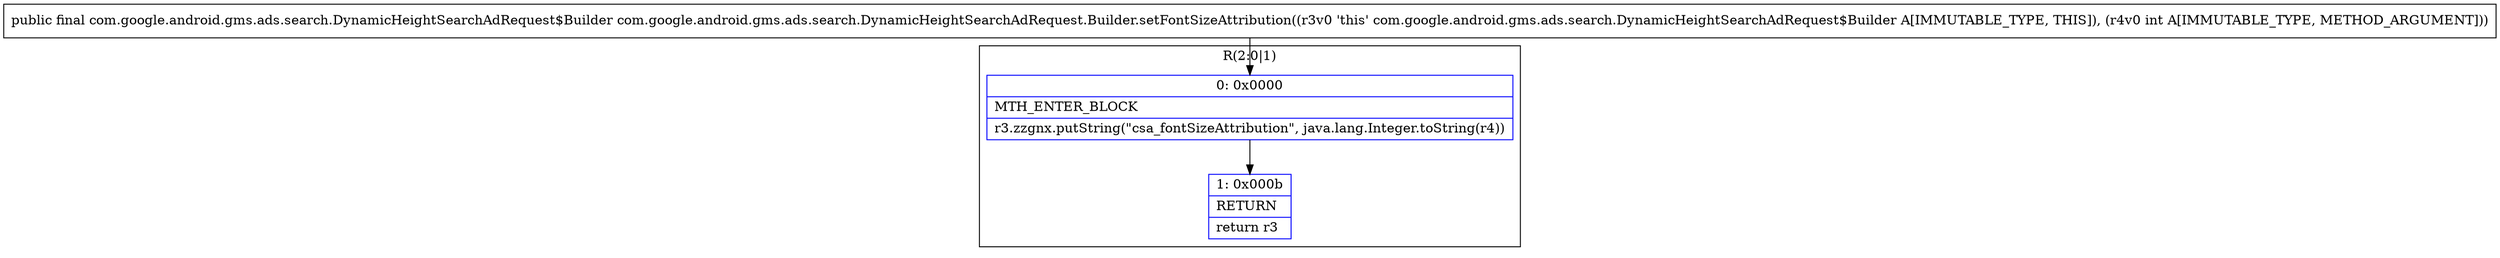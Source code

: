 digraph "CFG forcom.google.android.gms.ads.search.DynamicHeightSearchAdRequest.Builder.setFontSizeAttribution(I)Lcom\/google\/android\/gms\/ads\/search\/DynamicHeightSearchAdRequest$Builder;" {
subgraph cluster_Region_286547622 {
label = "R(2:0|1)";
node [shape=record,color=blue];
Node_0 [shape=record,label="{0\:\ 0x0000|MTH_ENTER_BLOCK\l|r3.zzgnx.putString(\"csa_fontSizeAttribution\", java.lang.Integer.toString(r4))\l}"];
Node_1 [shape=record,label="{1\:\ 0x000b|RETURN\l|return r3\l}"];
}
MethodNode[shape=record,label="{public final com.google.android.gms.ads.search.DynamicHeightSearchAdRequest$Builder com.google.android.gms.ads.search.DynamicHeightSearchAdRequest.Builder.setFontSizeAttribution((r3v0 'this' com.google.android.gms.ads.search.DynamicHeightSearchAdRequest$Builder A[IMMUTABLE_TYPE, THIS]), (r4v0 int A[IMMUTABLE_TYPE, METHOD_ARGUMENT])) }"];
MethodNode -> Node_0;
Node_0 -> Node_1;
}


